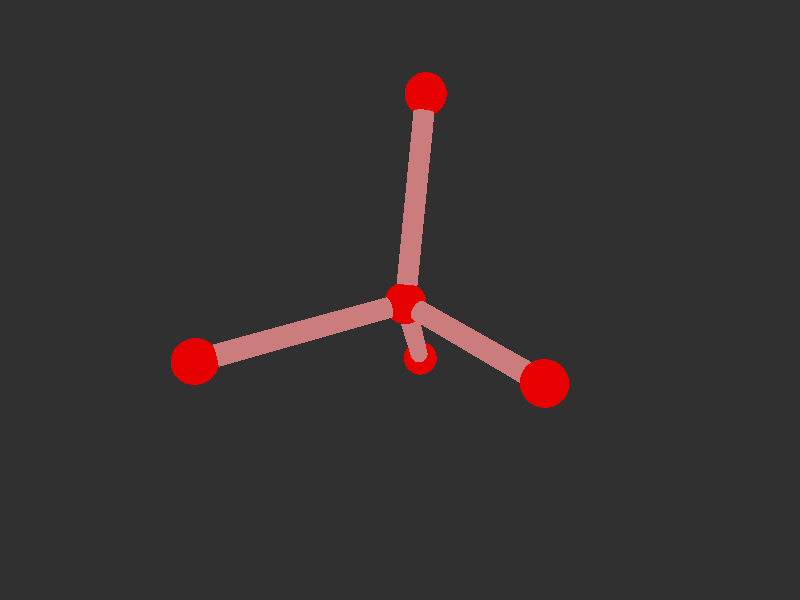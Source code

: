 #version 3.7; 
    global_settings { assumed_gamma 1.0 }
    

    camera {
    location  <20, 20, 20>
    right     x*image_width/image_height
    look_at   <0, 0, 0>
    angle 58
    }

    background { color rgb<1,1,1>*0.03 }


    light_source { <-20, 30, -25> color red 0.6 green 0.6 blue 0.6 }
    light_source { < 20, 30, -25> color red 0.6 green 0.6 blue 0.6 }
    
    #declare m = 1;
    union {

    union {
    sphere { m*<-4.970207531105585e-18,6.717477364917363e-20,0.35230419307925015>, 1 }        
    sphere {  m*<-8.462670527596432e-18,-1.7179857381680344e-18,8.420304193079259>, 1 }
    sphere {  m*<9.428090415820634,-1.974949525264807e-18,-2.9810291402540807>, 1 }
    sphere {  m*<-4.714045207910317,8.16496580927726,-2.9810291402540807>, 1}
    sphere { m*<-4.714045207910317,-8.16496580927726,-2.9810291402540807>, 1 }    

        pigment { color rgb<0.8,0,0>  }
    finish { ambient 0.1 diffuse 0.7 phong 1 }
    }    
    union {
    cylinder { m*<-8.462670527596432e-18,-1.7179857381680344e-18,8.420304193079259>, <-4.970207531105585e-18,6.717477364917363e-20,0.35230419307925015>, 0.5 }
    cylinder { m*<9.428090415820634,-1.974949525264807e-18,-2.9810291402540807>, <-4.970207531105585e-18,6.717477364917363e-20,0.35230419307925015>, 0.5}
    cylinder { m*<-4.714045207910317,8.16496580927726,-2.9810291402540807>, <-4.970207531105585e-18,6.717477364917363e-20,0.35230419307925015>, 0.5 }
    cylinder {  m*<-4.714045207910317,-8.16496580927726,-2.9810291402540807>, <-4.970207531105585e-18,6.717477364917363e-20,0.35230419307925015>, 0.5}

    pigment { color rgb<0.6,.2,.2>  }
    finish { ambient 0.1 diffuse 0.7 phong 1 }    
    }
    
    // rotate <0, 0, 0>
    }
    #version 3.7; 
    global_settings { assumed_gamma 1.0 }
    

    camera {
    location  <20, 20, 20>
    right     x*image_width/image_height
    look_at   <0, 0, 0>
    angle 58
    }

    background { color rgb<1,1,1>*0.03 }


    light_source { <-20, 30, -25> color red 0.6 green 0.6 blue 0.6 }
    light_source { < 20, 30, -25> color red 0.6 green 0.6 blue 0.6 }
    
    #declare m = 1;
    union {

    union {
    sphere { m*<-4.970207531105585e-18,6.717477364917363e-20,0.35230419307925015>, 1 }        
    sphere {  m*<-8.462670527596432e-18,-1.7179857381680344e-18,8.420304193079259>, 1 }
    sphere {  m*<9.428090415820634,-1.974949525264807e-18,-2.9810291402540807>, 1 }
    sphere {  m*<-4.714045207910317,8.16496580927726,-2.9810291402540807>, 1}
    sphere { m*<-4.714045207910317,-8.16496580927726,-2.9810291402540807>, 1 }    

        pigment { color rgb<0.8,0,0>  }
    finish { ambient 0.1 diffuse 0.7 phong 1 }
    }    
    union {
    cylinder { m*<-8.462670527596432e-18,-1.7179857381680344e-18,8.420304193079259>, <-4.970207531105585e-18,6.717477364917363e-20,0.35230419307925015>, 0.5 }
    cylinder { m*<9.428090415820634,-1.974949525264807e-18,-2.9810291402540807>, <-4.970207531105585e-18,6.717477364917363e-20,0.35230419307925015>, 0.5}
    cylinder { m*<-4.714045207910317,8.16496580927726,-2.9810291402540807>, <-4.970207531105585e-18,6.717477364917363e-20,0.35230419307925015>, 0.5 }
    cylinder {  m*<-4.714045207910317,-8.16496580927726,-2.9810291402540807>, <-4.970207531105585e-18,6.717477364917363e-20,0.35230419307925015>, 0.5}

    pigment { color rgb<0.6,.2,.2>  }
    finish { ambient 0.1 diffuse 0.7 phong 1 }    
    }
    
    // rotate <0, 0, 0>
    }
    